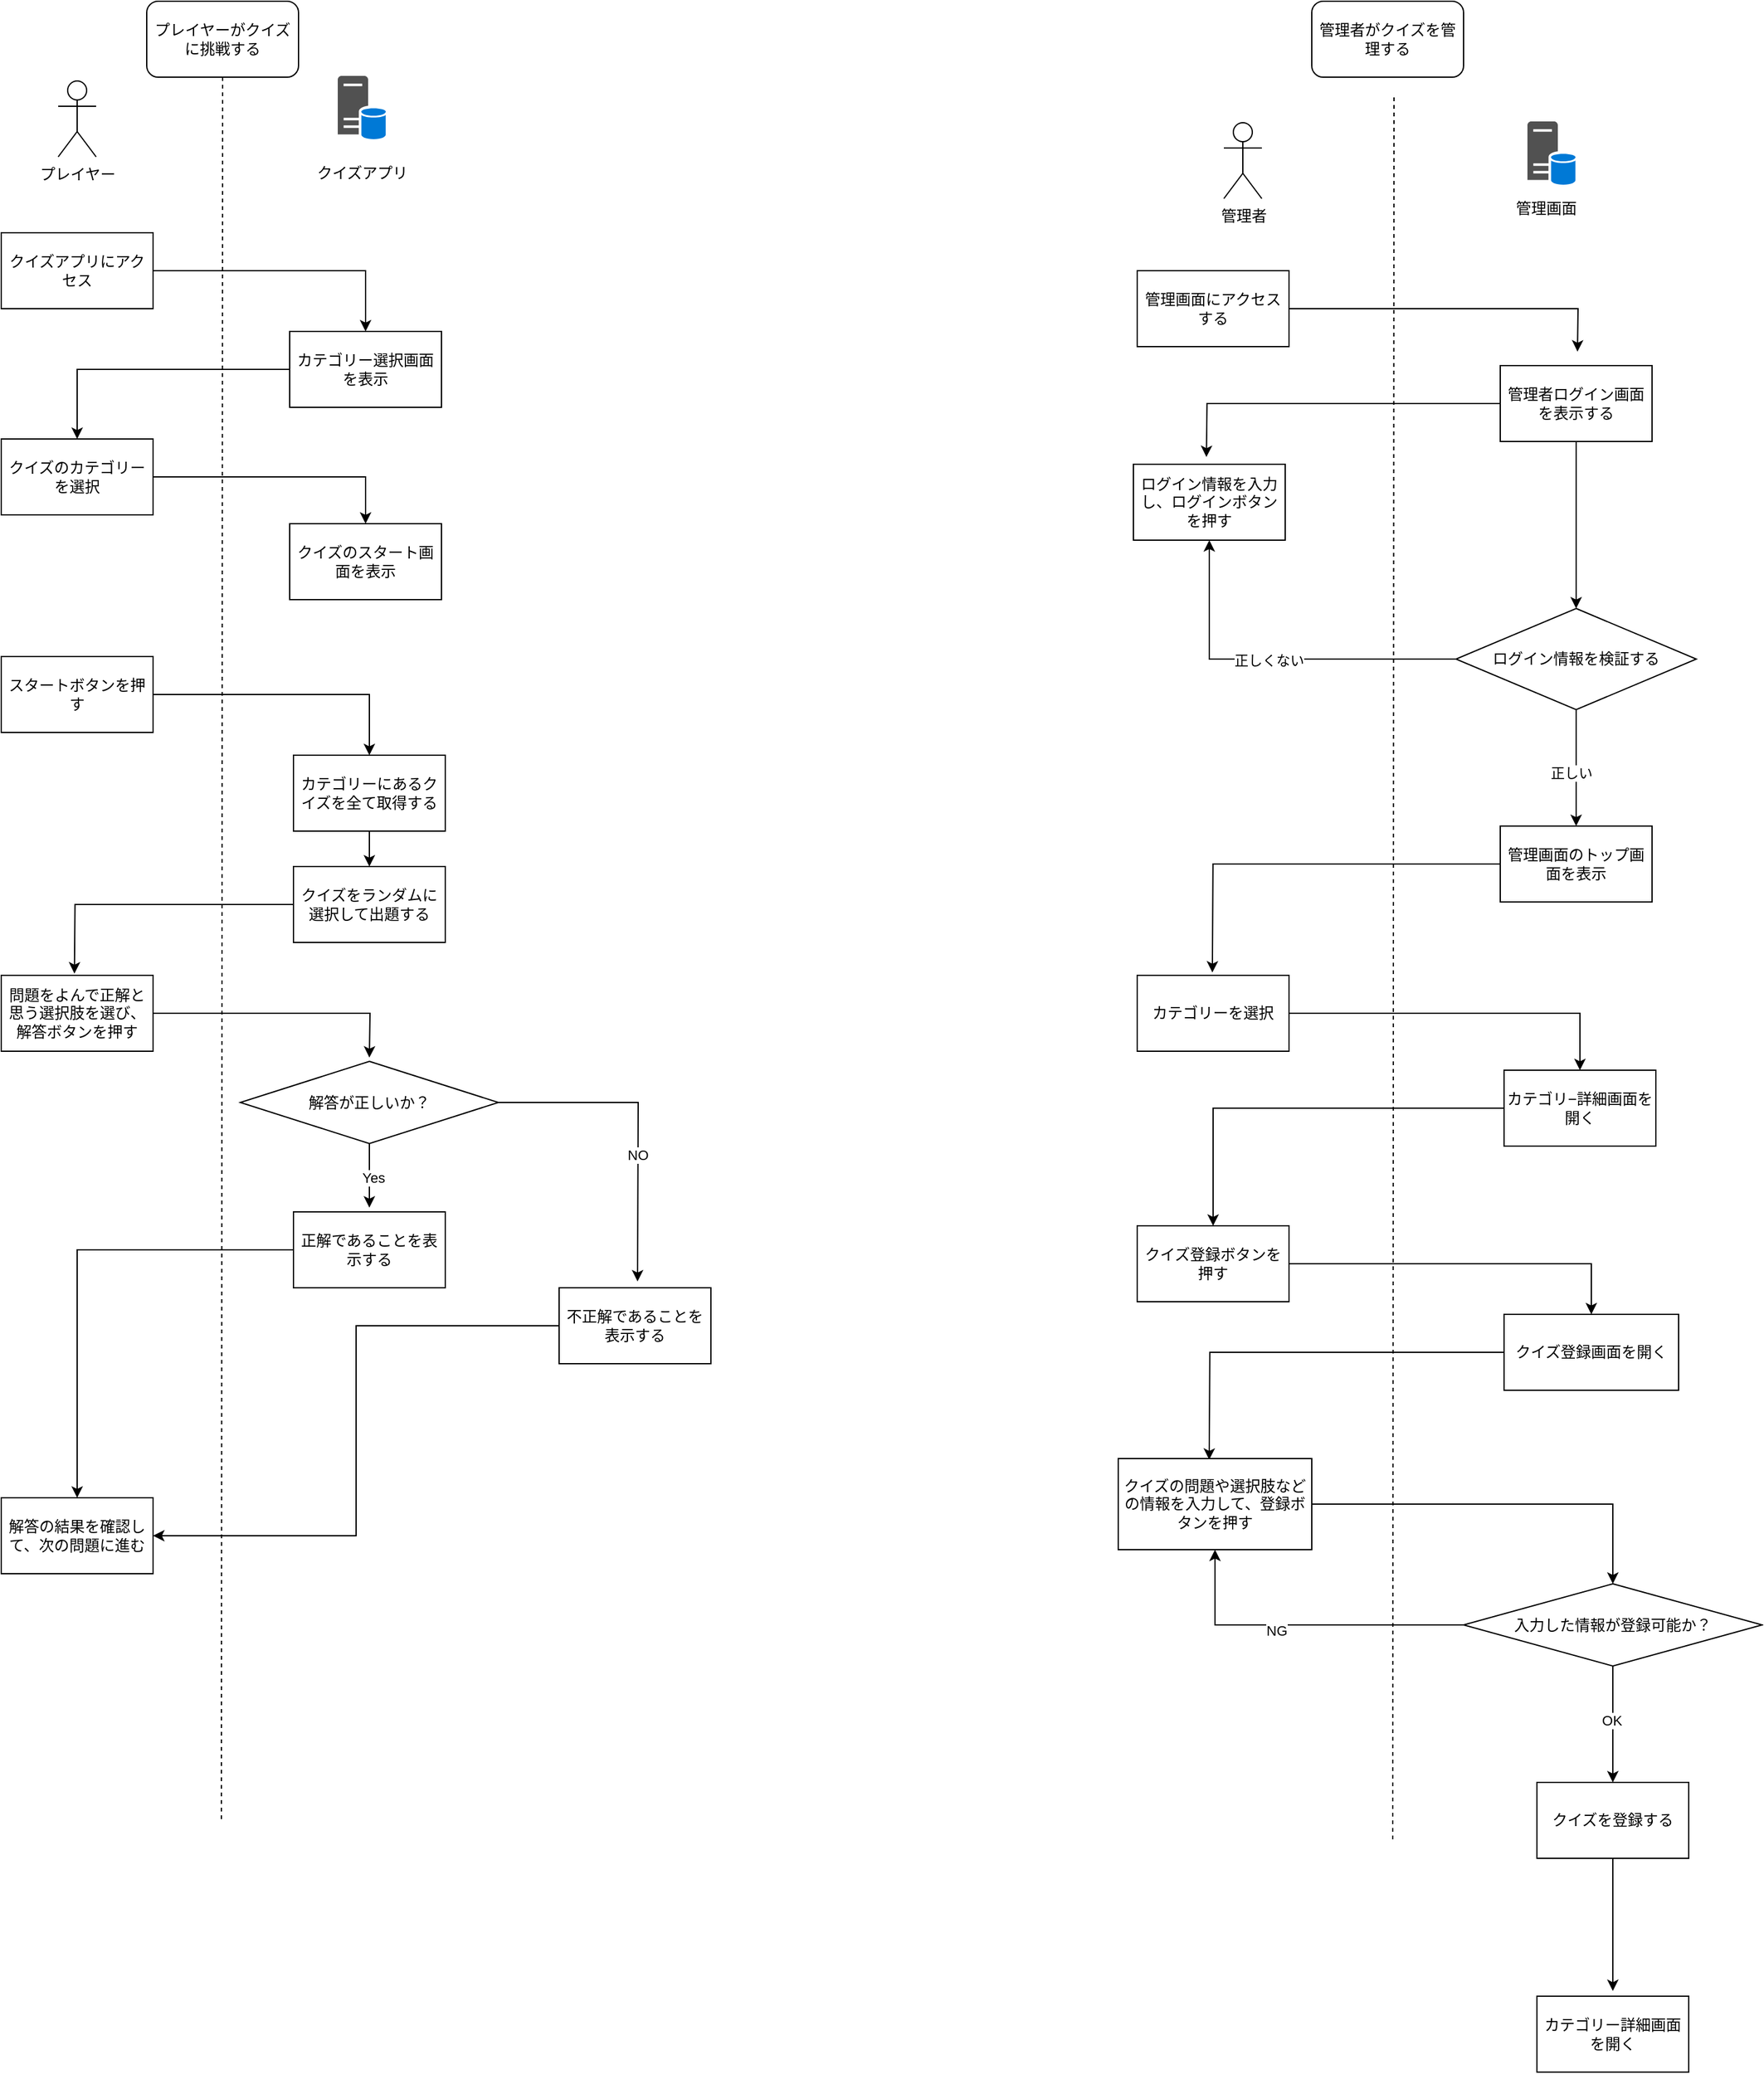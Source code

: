 <mxfile>
    <diagram id="s9JaD5Iw6GpaENq_uGlY" name="ページ1">
        <mxGraphModel dx="969" dy="563" grid="0" gridSize="10" guides="1" tooltips="1" connect="1" arrows="1" fold="1" page="1" pageScale="1" pageWidth="827" pageHeight="1169" math="0" shadow="0">
            <root>
                <mxCell id="0"/>
                <mxCell id="1" parent="0"/>
                <mxCell id="12" style="edgeStyle=none;html=1;exitX=0.5;exitY=1;exitDx=0;exitDy=0;endArrow=none;endFill=0;dashed=1;" edge="1" parent="1" source="2">
                    <mxGeometry relative="1" as="geometry">
                        <mxPoint x="255" y="1460" as="targetPoint"/>
                    </mxGeometry>
                </mxCell>
                <mxCell id="2" value="プレイヤーがクイズに挑戦する" style="rounded=1;whiteSpace=wrap;html=1;" vertex="1" parent="1">
                    <mxGeometry x="196" y="22" width="120" height="60" as="geometry"/>
                </mxCell>
                <mxCell id="3" value="管理者がクイズを管理する" style="rounded=1;whiteSpace=wrap;html=1;" vertex="1" parent="1">
                    <mxGeometry x="1117" y="22" width="120" height="60" as="geometry"/>
                </mxCell>
                <mxCell id="4" value="プレイヤー" style="shape=umlActor;verticalLabelPosition=bottom;verticalAlign=top;html=1;outlineConnect=0;" vertex="1" parent="1">
                    <mxGeometry x="126" y="85" width="30" height="60" as="geometry"/>
                </mxCell>
                <mxCell id="7" value="" style="sketch=0;pointerEvents=1;shadow=0;dashed=0;html=1;strokeColor=none;labelPosition=center;verticalLabelPosition=bottom;verticalAlign=top;align=center;fillColor=#515151;shape=mxgraph.mscae.system_center.primary_site" vertex="1" parent="1">
                    <mxGeometry x="347" y="81" width="38" height="50" as="geometry"/>
                </mxCell>
                <mxCell id="8" value="クイズアプリ" style="text;html=1;align=center;verticalAlign=middle;resizable=0;points=[];autosize=1;strokeColor=none;fillColor=none;" vertex="1" parent="1">
                    <mxGeometry x="321" y="145" width="90" height="26" as="geometry"/>
                </mxCell>
                <mxCell id="16" style="edgeStyle=orthogonalEdgeStyle;html=1;entryX=0.5;entryY=0;entryDx=0;entryDy=0;endArrow=classic;endFill=1;rounded=0;" edge="1" parent="1" source="10" target="14">
                    <mxGeometry relative="1" as="geometry"/>
                </mxCell>
                <mxCell id="10" value="クイズアプリにアクセス" style="rounded=0;whiteSpace=wrap;html=1;" vertex="1" parent="1">
                    <mxGeometry x="81" y="205" width="120" height="60" as="geometry"/>
                </mxCell>
                <mxCell id="18" style="edgeStyle=orthogonalEdgeStyle;rounded=0;html=1;endArrow=classic;endFill=1;" edge="1" parent="1" source="14" target="17">
                    <mxGeometry relative="1" as="geometry"/>
                </mxCell>
                <mxCell id="14" value="カテゴリー選択画面を表示" style="rounded=0;whiteSpace=wrap;html=1;" vertex="1" parent="1">
                    <mxGeometry x="309" y="283" width="120" height="60" as="geometry"/>
                </mxCell>
                <mxCell id="20" style="edgeStyle=orthogonalEdgeStyle;rounded=0;html=1;entryX=0.5;entryY=0;entryDx=0;entryDy=0;endArrow=classic;endFill=1;" edge="1" parent="1" source="17" target="19">
                    <mxGeometry relative="1" as="geometry"/>
                </mxCell>
                <mxCell id="17" value="クイズのカテゴリーを選択" style="rounded=0;whiteSpace=wrap;html=1;" vertex="1" parent="1">
                    <mxGeometry x="81" y="368" width="120" height="60" as="geometry"/>
                </mxCell>
                <mxCell id="19" value="クイズのスタート画面を表示" style="rounded=0;whiteSpace=wrap;html=1;" vertex="1" parent="1">
                    <mxGeometry x="309" y="435" width="120" height="60" as="geometry"/>
                </mxCell>
                <mxCell id="23" style="edgeStyle=orthogonalEdgeStyle;rounded=0;html=1;endArrow=classic;endFill=1;" edge="1" parent="1" source="21" target="22">
                    <mxGeometry relative="1" as="geometry"/>
                </mxCell>
                <mxCell id="21" value="スタートボタンを押す" style="rounded=0;whiteSpace=wrap;html=1;" vertex="1" parent="1">
                    <mxGeometry x="81" y="540" width="120" height="60" as="geometry"/>
                </mxCell>
                <mxCell id="25" style="edgeStyle=orthogonalEdgeStyle;rounded=0;html=1;entryX=0.5;entryY=0;entryDx=0;entryDy=0;endArrow=classic;endFill=1;" edge="1" parent="1" source="22" target="24">
                    <mxGeometry relative="1" as="geometry"/>
                </mxCell>
                <mxCell id="22" value="カテゴリーにあるクイズを全て取得する" style="rounded=0;whiteSpace=wrap;html=1;" vertex="1" parent="1">
                    <mxGeometry x="312" y="618" width="120" height="60" as="geometry"/>
                </mxCell>
                <mxCell id="27" style="edgeStyle=orthogonalEdgeStyle;rounded=0;html=1;endArrow=classic;endFill=1;" edge="1" parent="1" source="24">
                    <mxGeometry relative="1" as="geometry">
                        <mxPoint x="138.835" y="790.586" as="targetPoint"/>
                    </mxGeometry>
                </mxCell>
                <mxCell id="24" value="クイズをランダムに選択して出題する" style="rounded=0;whiteSpace=wrap;html=1;" vertex="1" parent="1">
                    <mxGeometry x="312" y="706" width="120" height="60" as="geometry"/>
                </mxCell>
                <mxCell id="29" style="edgeStyle=orthogonalEdgeStyle;rounded=0;html=1;endArrow=classic;endFill=1;" edge="1" parent="1" source="26">
                    <mxGeometry relative="1" as="geometry">
                        <mxPoint x="372" y="857" as="targetPoint"/>
                    </mxGeometry>
                </mxCell>
                <mxCell id="26" value="問題をよんで正解と思う選択肢を選び、解答ボタンを押す" style="rounded=0;whiteSpace=wrap;html=1;" vertex="1" parent="1">
                    <mxGeometry x="81" y="792" width="120" height="60" as="geometry"/>
                </mxCell>
                <mxCell id="33" style="edgeStyle=orthogonalEdgeStyle;rounded=0;html=1;endArrow=classic;endFill=1;" edge="1" parent="1" source="30">
                    <mxGeometry relative="1" as="geometry">
                        <mxPoint x="372" y="975.586" as="targetPoint"/>
                    </mxGeometry>
                </mxCell>
                <mxCell id="37" value="Yes" style="edgeLabel;html=1;align=center;verticalAlign=middle;resizable=0;points=[];" vertex="1" connectable="0" parent="33">
                    <mxGeometry x="0.051" y="2" relative="1" as="geometry">
                        <mxPoint as="offset"/>
                    </mxGeometry>
                </mxCell>
                <mxCell id="34" style="edgeStyle=orthogonalEdgeStyle;rounded=0;html=1;endArrow=classic;endFill=1;" edge="1" parent="1" source="30">
                    <mxGeometry relative="1" as="geometry">
                        <mxPoint x="584" y="1034" as="targetPoint"/>
                    </mxGeometry>
                </mxCell>
                <mxCell id="36" value="NO" style="edgeLabel;html=1;align=center;verticalAlign=middle;resizable=0;points=[];" vertex="1" connectable="0" parent="34">
                    <mxGeometry x="0.204" y="-1" relative="1" as="geometry">
                        <mxPoint as="offset"/>
                    </mxGeometry>
                </mxCell>
                <mxCell id="30" value="解答が正しいか？" style="rhombus;whiteSpace=wrap;html=1;" vertex="1" parent="1">
                    <mxGeometry x="270" y="860" width="204" height="65" as="geometry"/>
                </mxCell>
                <mxCell id="44" style="edgeStyle=orthogonalEdgeStyle;rounded=0;html=1;entryX=1;entryY=0.5;entryDx=0;entryDy=0;endArrow=classic;endFill=1;" edge="1" parent="1" source="31" target="38">
                    <mxGeometry relative="1" as="geometry"/>
                </mxCell>
                <mxCell id="31" value="不正解であることを表示する" style="rounded=0;whiteSpace=wrap;html=1;" vertex="1" parent="1">
                    <mxGeometry x="522" y="1039" width="120" height="60" as="geometry"/>
                </mxCell>
                <mxCell id="39" style="edgeStyle=orthogonalEdgeStyle;rounded=0;html=1;endArrow=classic;endFill=1;" edge="1" parent="1" source="32" target="38">
                    <mxGeometry relative="1" as="geometry"/>
                </mxCell>
                <mxCell id="32" value="正解であることを表示する" style="rounded=0;whiteSpace=wrap;html=1;" vertex="1" parent="1">
                    <mxGeometry x="312" y="979" width="120" height="60" as="geometry"/>
                </mxCell>
                <mxCell id="38" value="解答の結果を確認して、次の問題に進む" style="rounded=0;whiteSpace=wrap;html=1;" vertex="1" parent="1">
                    <mxGeometry x="81" y="1205" width="120" height="60" as="geometry"/>
                </mxCell>
                <mxCell id="47" value="管理者" style="shape=umlActor;verticalLabelPosition=bottom;verticalAlign=top;html=1;outlineConnect=0;" vertex="1" parent="1">
                    <mxGeometry x="1047.5" y="118" width="30" height="60" as="geometry"/>
                </mxCell>
                <mxCell id="48" value="" style="sketch=0;pointerEvents=1;shadow=0;dashed=0;html=1;strokeColor=none;labelPosition=center;verticalLabelPosition=bottom;verticalAlign=top;align=center;fillColor=#515151;shape=mxgraph.mscae.system_center.primary_site" vertex="1" parent="1">
                    <mxGeometry x="1287.5" y="117" width="38" height="50" as="geometry"/>
                </mxCell>
                <mxCell id="49" value="管理画面" style="text;html=1;align=center;verticalAlign=middle;resizable=0;points=[];autosize=1;strokeColor=none;fillColor=none;" vertex="1" parent="1">
                    <mxGeometry x="1269" y="173" width="66" height="26" as="geometry"/>
                </mxCell>
                <mxCell id="54" style="edgeStyle=orthogonalEdgeStyle;rounded=0;html=1;endArrow=classic;endFill=1;" edge="1" parent="1" source="50">
                    <mxGeometry relative="1" as="geometry">
                        <mxPoint x="1327.03" y="298.949" as="targetPoint"/>
                    </mxGeometry>
                </mxCell>
                <mxCell id="50" value="管理画面にアクセスする" style="rounded=0;whiteSpace=wrap;html=1;" vertex="1" parent="1">
                    <mxGeometry x="979" y="235" width="120" height="60" as="geometry"/>
                </mxCell>
                <mxCell id="51" style="edgeStyle=none;html=1;exitX=0.5;exitY=1;exitDx=0;exitDy=0;endArrow=none;endFill=0;dashed=1;" edge="1" parent="1">
                    <mxGeometry relative="1" as="geometry">
                        <mxPoint x="1181" y="1476" as="targetPoint"/>
                        <mxPoint x="1182" y="98" as="sourcePoint"/>
                    </mxGeometry>
                </mxCell>
                <mxCell id="57" style="edgeStyle=orthogonalEdgeStyle;rounded=0;html=1;endArrow=classic;endFill=1;" edge="1" parent="1" source="52">
                    <mxGeometry relative="1" as="geometry">
                        <mxPoint x="1033.697" y="382.282" as="targetPoint"/>
                    </mxGeometry>
                </mxCell>
                <mxCell id="60" style="edgeStyle=orthogonalEdgeStyle;rounded=0;html=1;entryX=0.5;entryY=0;entryDx=0;entryDy=0;endArrow=classic;endFill=1;" edge="1" parent="1" source="52" target="58">
                    <mxGeometry relative="1" as="geometry"/>
                </mxCell>
                <mxCell id="52" value="管理者ログイン画面を表示する" style="rounded=0;whiteSpace=wrap;html=1;" vertex="1" parent="1">
                    <mxGeometry x="1266" y="310" width="120" height="60" as="geometry"/>
                </mxCell>
                <mxCell id="53" value="ログイン情報を入力し、ログインボタンを押す" style="rounded=0;whiteSpace=wrap;html=1;" vertex="1" parent="1">
                    <mxGeometry x="976" y="388" width="120" height="60" as="geometry"/>
                </mxCell>
                <mxCell id="59" style="edgeStyle=orthogonalEdgeStyle;rounded=0;html=1;endArrow=classic;endFill=1;" edge="1" parent="1" source="58" target="53">
                    <mxGeometry relative="1" as="geometry"/>
                </mxCell>
                <mxCell id="61" value="正しくない" style="edgeLabel;html=1;align=center;verticalAlign=middle;resizable=0;points=[];" vertex="1" connectable="0" parent="59">
                    <mxGeometry x="0.029" y="1" relative="1" as="geometry">
                        <mxPoint as="offset"/>
                    </mxGeometry>
                </mxCell>
                <mxCell id="64" style="edgeStyle=orthogonalEdgeStyle;rounded=0;html=1;entryX=0.5;entryY=0;entryDx=0;entryDy=0;endArrow=classic;endFill=1;" edge="1" parent="1" source="58" target="62">
                    <mxGeometry relative="1" as="geometry"/>
                </mxCell>
                <mxCell id="65" value="正しい" style="edgeLabel;html=1;align=center;verticalAlign=middle;resizable=0;points=[];" vertex="1" connectable="0" parent="64">
                    <mxGeometry x="0.081" y="-4" relative="1" as="geometry">
                        <mxPoint as="offset"/>
                    </mxGeometry>
                </mxCell>
                <mxCell id="58" value="ログイン情報を検証する" style="rhombus;whiteSpace=wrap;html=1;" vertex="1" parent="1">
                    <mxGeometry x="1231" y="502" width="190" height="80" as="geometry"/>
                </mxCell>
                <mxCell id="67" style="edgeStyle=orthogonalEdgeStyle;rounded=0;html=1;endArrow=classic;endFill=1;" edge="1" parent="1" source="62">
                    <mxGeometry relative="1" as="geometry">
                        <mxPoint x="1038.419" y="789.782" as="targetPoint"/>
                    </mxGeometry>
                </mxCell>
                <mxCell id="62" value="管理画面のトップ画面を表示" style="rounded=0;whiteSpace=wrap;html=1;" vertex="1" parent="1">
                    <mxGeometry x="1266" y="674" width="120" height="60" as="geometry"/>
                </mxCell>
                <mxCell id="69" style="edgeStyle=orthogonalEdgeStyle;rounded=0;html=1;entryX=0.5;entryY=0;entryDx=0;entryDy=0;endArrow=classic;endFill=1;" edge="1" parent="1" source="66" target="68">
                    <mxGeometry relative="1" as="geometry"/>
                </mxCell>
                <mxCell id="66" value="カテゴリーを選択" style="rounded=0;whiteSpace=wrap;html=1;" vertex="1" parent="1">
                    <mxGeometry x="979" y="792" width="120" height="60" as="geometry"/>
                </mxCell>
                <mxCell id="71" style="edgeStyle=orthogonalEdgeStyle;rounded=0;html=1;entryX=0.5;entryY=0;entryDx=0;entryDy=0;endArrow=classic;endFill=1;" edge="1" parent="1" source="68" target="70">
                    <mxGeometry relative="1" as="geometry"/>
                </mxCell>
                <mxCell id="68" value="カテゴリ−詳細画面を開く" style="rounded=0;whiteSpace=wrap;html=1;" vertex="1" parent="1">
                    <mxGeometry x="1269" y="867" width="120" height="60" as="geometry"/>
                </mxCell>
                <mxCell id="74" style="edgeStyle=orthogonalEdgeStyle;rounded=0;html=1;entryX=0.5;entryY=0;entryDx=0;entryDy=0;endArrow=classic;endFill=1;" edge="1" parent="1" source="70" target="72">
                    <mxGeometry relative="1" as="geometry"/>
                </mxCell>
                <mxCell id="70" value="クイズ登録ボタンを押す" style="rounded=0;whiteSpace=wrap;html=1;" vertex="1" parent="1">
                    <mxGeometry x="979" y="990" width="120" height="60" as="geometry"/>
                </mxCell>
                <mxCell id="75" style="edgeStyle=orthogonalEdgeStyle;rounded=0;html=1;endArrow=classic;endFill=1;" edge="1" parent="1" source="72">
                    <mxGeometry relative="1" as="geometry">
                        <mxPoint x="1035.919" y="1174.921" as="targetPoint"/>
                    </mxGeometry>
                </mxCell>
                <mxCell id="72" value="クイズ登録画面を開く" style="rounded=0;whiteSpace=wrap;html=1;" vertex="1" parent="1">
                    <mxGeometry x="1269" y="1060" width="138" height="60" as="geometry"/>
                </mxCell>
                <mxCell id="83" style="edgeStyle=orthogonalEdgeStyle;rounded=0;html=1;entryX=0.5;entryY=0;entryDx=0;entryDy=0;endArrow=classic;endFill=1;" edge="1" parent="1" source="73" target="76">
                    <mxGeometry relative="1" as="geometry"/>
                </mxCell>
                <mxCell id="73" value="クイズの問題や選択肢などの情報を入力して、登録ボタンを押す" style="rounded=0;whiteSpace=wrap;html=1;" vertex="1" parent="1">
                    <mxGeometry x="964" y="1174" width="153" height="72" as="geometry"/>
                </mxCell>
                <mxCell id="77" style="edgeStyle=orthogonalEdgeStyle;rounded=0;html=1;entryX=0.5;entryY=1;entryDx=0;entryDy=0;endArrow=classic;endFill=1;" edge="1" parent="1" source="76" target="73">
                    <mxGeometry relative="1" as="geometry"/>
                </mxCell>
                <mxCell id="78" value="NG" style="edgeLabel;html=1;align=center;verticalAlign=middle;resizable=0;points=[];" vertex="1" connectable="0" parent="77">
                    <mxGeometry x="0.157" y="4" relative="1" as="geometry">
                        <mxPoint as="offset"/>
                    </mxGeometry>
                </mxCell>
                <mxCell id="80" style="edgeStyle=orthogonalEdgeStyle;rounded=0;html=1;entryX=0.5;entryY=0;entryDx=0;entryDy=0;endArrow=classic;endFill=1;" edge="1" parent="1" source="76" target="79">
                    <mxGeometry relative="1" as="geometry">
                        <Array as="points">
                            <mxPoint x="1355" y="1401"/>
                            <mxPoint x="1355" y="1401"/>
                        </Array>
                    </mxGeometry>
                </mxCell>
                <mxCell id="84" value="OK" style="edgeLabel;html=1;align=center;verticalAlign=middle;resizable=0;points=[];" vertex="1" connectable="0" parent="80">
                    <mxGeometry x="-0.058" y="-1" relative="1" as="geometry">
                        <mxPoint y="-1" as="offset"/>
                    </mxGeometry>
                </mxCell>
                <mxCell id="76" value="入力した情報が登録可能か？" style="rhombus;whiteSpace=wrap;html=1;" vertex="1" parent="1">
                    <mxGeometry x="1237" y="1273" width="236" height="65" as="geometry"/>
                </mxCell>
                <mxCell id="82" style="edgeStyle=orthogonalEdgeStyle;rounded=0;html=1;endArrow=classic;endFill=1;" edge="1" parent="1" source="79">
                    <mxGeometry relative="1" as="geometry">
                        <mxPoint x="1355" y="1594.921" as="targetPoint"/>
                    </mxGeometry>
                </mxCell>
                <mxCell id="79" value="クイズを登録する" style="rounded=0;whiteSpace=wrap;html=1;" vertex="1" parent="1">
                    <mxGeometry x="1295" y="1430" width="120" height="60" as="geometry"/>
                </mxCell>
                <mxCell id="81" value="カテゴリー詳細画面を開く" style="rounded=0;whiteSpace=wrap;html=1;" vertex="1" parent="1">
                    <mxGeometry x="1295" y="1599" width="120" height="60" as="geometry"/>
                </mxCell>
            </root>
        </mxGraphModel>
    </diagram>
</mxfile>